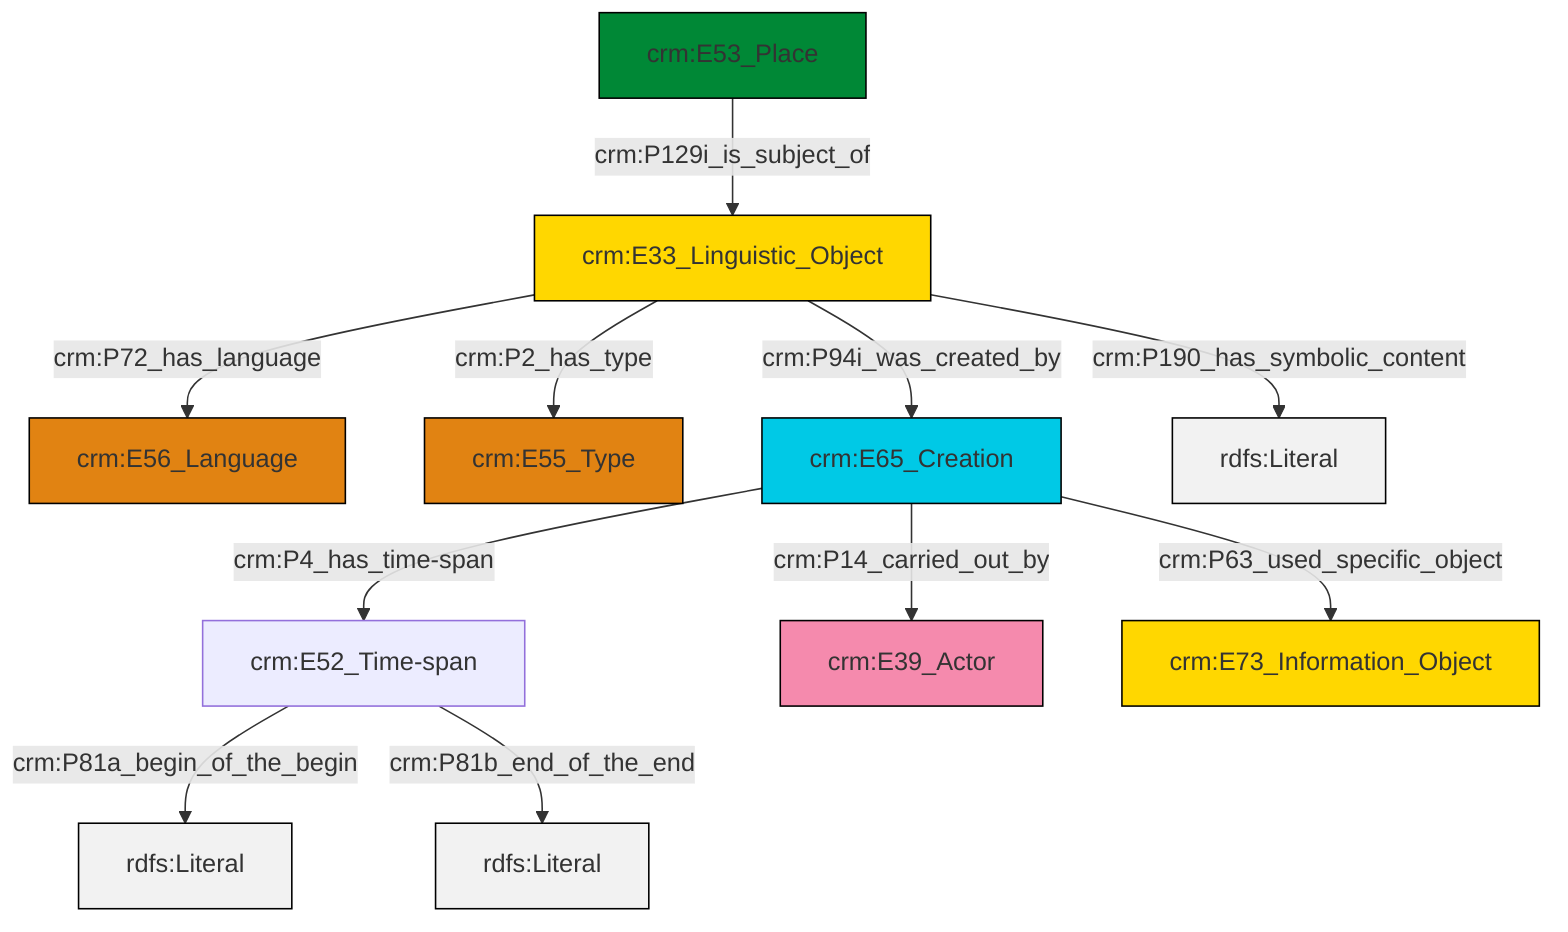 graph TD
classDef Literal fill:#f2f2f2,stroke:#000000;
classDef CRM_Entity fill:#FFFFFF,stroke:#000000;
classDef Temporal_Entity fill:#00C9E6, stroke:#000000;
classDef Type fill:#E18312, stroke:#000000;
classDef Time-Span fill:#2C9C91, stroke:#000000;
classDef Appellation fill:#FFEB7F, stroke:#000000;
classDef Place fill:#008836, stroke:#000000;
classDef Persistent_Item fill:#B266B2, stroke:#000000;
classDef Conceptual_Object fill:#FFD700, stroke:#000000;
classDef Physical_Thing fill:#D2B48C, stroke:#000000;
classDef Actor fill:#f58aad, stroke:#000000;
classDef PC_Classes fill:#4ce600, stroke:#000000;
classDef Multi fill:#cccccc,stroke:#000000;

0["crm:E33_Linguistic_Object"]:::Conceptual_Object -->|crm:P72_has_language| 1["crm:E56_Language"]:::Type
4["crm:E52_Time-span"]:::Default -->|crm:P81a_begin_of_the_begin| 5[rdfs:Literal]:::Literal
0["crm:E33_Linguistic_Object"]:::Conceptual_Object -->|crm:P94i_was_created_by| 6["crm:E65_Creation"]:::Temporal_Entity
7["crm:E53_Place"]:::Place -->|crm:P129i_is_subject_of| 0["crm:E33_Linguistic_Object"]:::Conceptual_Object
0["crm:E33_Linguistic_Object"]:::Conceptual_Object -->|crm:P190_has_symbolic_content| 9[rdfs:Literal]:::Literal
6["crm:E65_Creation"]:::Temporal_Entity -->|crm:P14_carried_out_by| 10["crm:E39_Actor"]:::Actor
0["crm:E33_Linguistic_Object"]:::Conceptual_Object -->|crm:P2_has_type| 2["crm:E55_Type"]:::Type
6["crm:E65_Creation"]:::Temporal_Entity -->|crm:P4_has_time-span| 4["crm:E52_Time-span"]:::Default
6["crm:E65_Creation"]:::Temporal_Entity -->|crm:P63_used_specific_object| 11["crm:E73_Information_Object"]:::Conceptual_Object
4["crm:E52_Time-span"]:::Default -->|crm:P81b_end_of_the_end| 14[rdfs:Literal]:::Literal